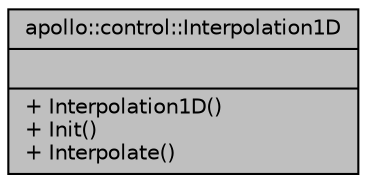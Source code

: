 digraph "apollo::control::Interpolation1D"
{
  edge [fontname="Helvetica",fontsize="10",labelfontname="Helvetica",labelfontsize="10"];
  node [fontname="Helvetica",fontsize="10",shape=record];
  Node1 [label="{apollo::control::Interpolation1D\n||+ Interpolation1D()\l+ Init()\l+ Interpolate()\l}",height=0.2,width=0.4,color="black", fillcolor="grey75", style="filled" fontcolor="black"];
}
